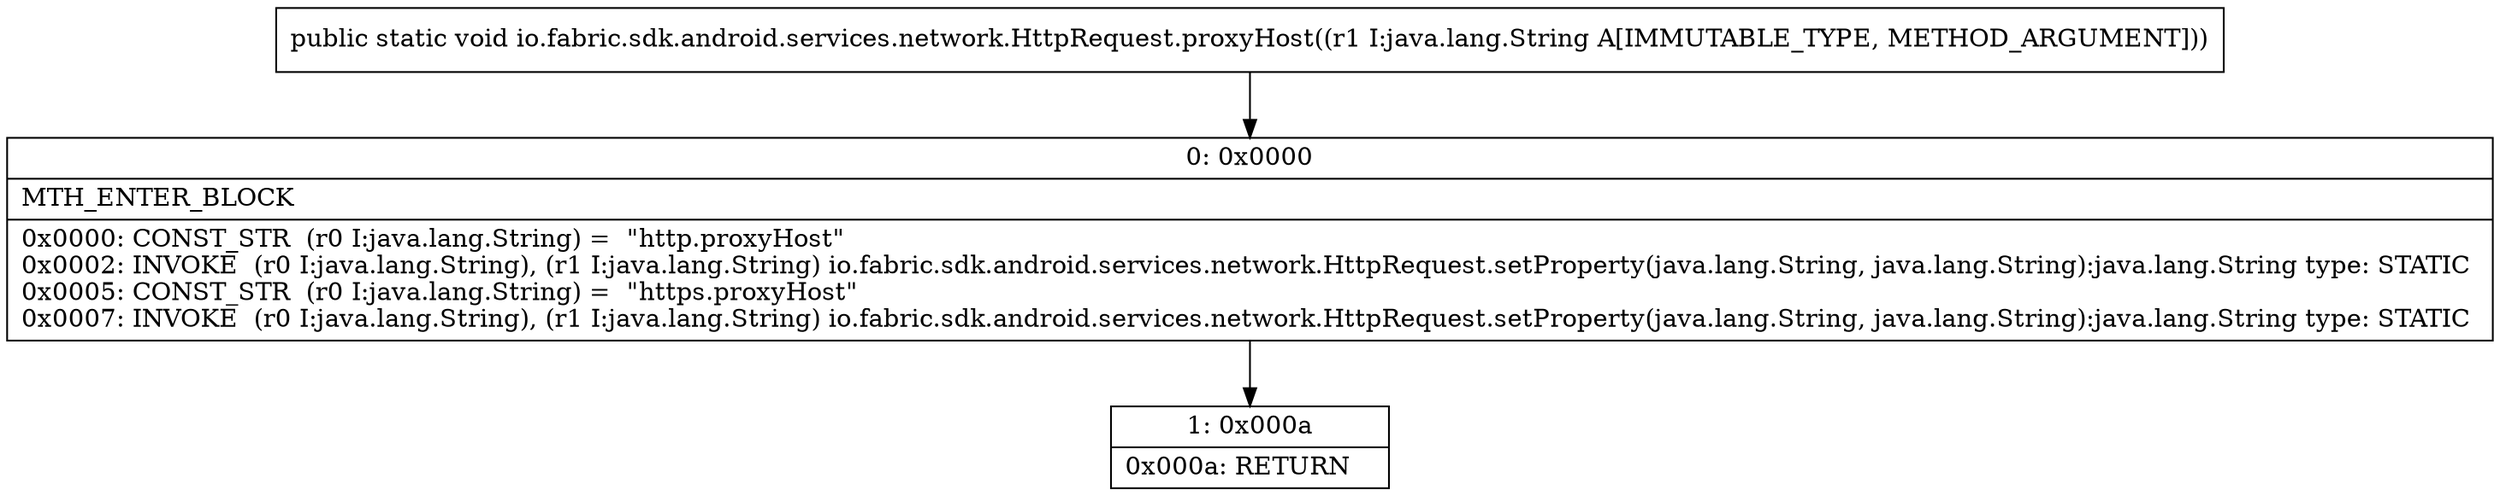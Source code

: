 digraph "CFG forio.fabric.sdk.android.services.network.HttpRequest.proxyHost(Ljava\/lang\/String;)V" {
Node_0 [shape=record,label="{0\:\ 0x0000|MTH_ENTER_BLOCK\l|0x0000: CONST_STR  (r0 I:java.lang.String) =  \"http.proxyHost\" \l0x0002: INVOKE  (r0 I:java.lang.String), (r1 I:java.lang.String) io.fabric.sdk.android.services.network.HttpRequest.setProperty(java.lang.String, java.lang.String):java.lang.String type: STATIC \l0x0005: CONST_STR  (r0 I:java.lang.String) =  \"https.proxyHost\" \l0x0007: INVOKE  (r0 I:java.lang.String), (r1 I:java.lang.String) io.fabric.sdk.android.services.network.HttpRequest.setProperty(java.lang.String, java.lang.String):java.lang.String type: STATIC \l}"];
Node_1 [shape=record,label="{1\:\ 0x000a|0x000a: RETURN   \l}"];
MethodNode[shape=record,label="{public static void io.fabric.sdk.android.services.network.HttpRequest.proxyHost((r1 I:java.lang.String A[IMMUTABLE_TYPE, METHOD_ARGUMENT])) }"];
MethodNode -> Node_0;
Node_0 -> Node_1;
}

